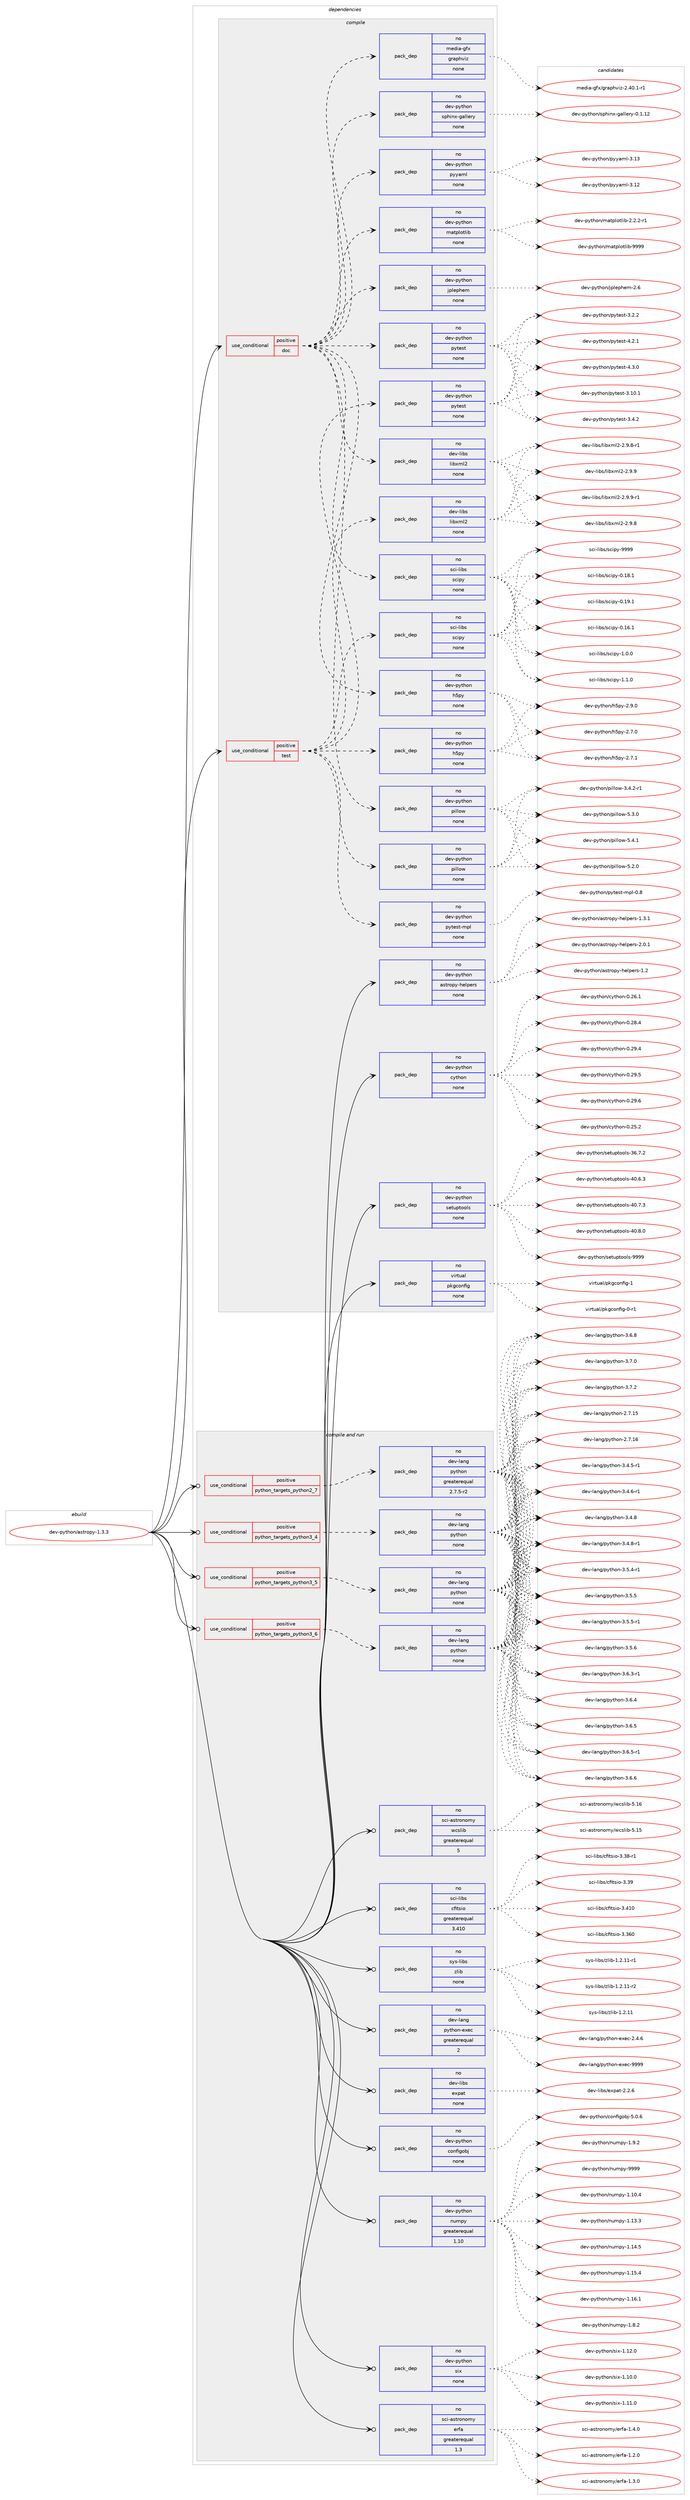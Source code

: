 digraph prolog {

# *************
# Graph options
# *************

newrank=true;
concentrate=true;
compound=true;
graph [rankdir=LR,fontname=Helvetica,fontsize=10,ranksep=1.5];#, ranksep=2.5, nodesep=0.2];
edge  [arrowhead=vee];
node  [fontname=Helvetica,fontsize=10];

# **********
# The ebuild
# **********

subgraph cluster_leftcol {
color=gray;
rank=same;
label=<<i>ebuild</i>>;
id [label="dev-python/astropy-1.3.3", color=red, width=4, href="../dev-python/astropy-1.3.3.svg"];
}

# ****************
# The dependencies
# ****************

subgraph cluster_midcol {
color=gray;
label=<<i>dependencies</i>>;
subgraph cluster_compile {
fillcolor="#eeeeee";
style=filled;
label=<<i>compile</i>>;
subgraph cond371085 {
dependency1399163 [label=<<TABLE BORDER="0" CELLBORDER="1" CELLSPACING="0" CELLPADDING="4"><TR><TD ROWSPAN="3" CELLPADDING="10">use_conditional</TD></TR><TR><TD>positive</TD></TR><TR><TD>doc</TD></TR></TABLE>>, shape=none, color=red];
subgraph pack1004853 {
dependency1399164 [label=<<TABLE BORDER="0" CELLBORDER="1" CELLSPACING="0" CELLPADDING="4" WIDTH="220"><TR><TD ROWSPAN="6" CELLPADDING="30">pack_dep</TD></TR><TR><TD WIDTH="110">no</TD></TR><TR><TD>media-gfx</TD></TR><TR><TD>graphviz</TD></TR><TR><TD>none</TD></TR><TR><TD></TD></TR></TABLE>>, shape=none, color=blue];
}
dependency1399163:e -> dependency1399164:w [weight=20,style="dashed",arrowhead="vee"];
subgraph pack1004854 {
dependency1399165 [label=<<TABLE BORDER="0" CELLBORDER="1" CELLSPACING="0" CELLPADDING="4" WIDTH="220"><TR><TD ROWSPAN="6" CELLPADDING="30">pack_dep</TD></TR><TR><TD WIDTH="110">no</TD></TR><TR><TD>dev-libs</TD></TR><TR><TD>libxml2</TD></TR><TR><TD>none</TD></TR><TR><TD></TD></TR></TABLE>>, shape=none, color=blue];
}
dependency1399163:e -> dependency1399165:w [weight=20,style="dashed",arrowhead="vee"];
subgraph pack1004855 {
dependency1399166 [label=<<TABLE BORDER="0" CELLBORDER="1" CELLSPACING="0" CELLPADDING="4" WIDTH="220"><TR><TD ROWSPAN="6" CELLPADDING="30">pack_dep</TD></TR><TR><TD WIDTH="110">no</TD></TR><TR><TD>dev-python</TD></TR><TR><TD>h5py</TD></TR><TR><TD>none</TD></TR><TR><TD></TD></TR></TABLE>>, shape=none, color=blue];
}
dependency1399163:e -> dependency1399166:w [weight=20,style="dashed",arrowhead="vee"];
subgraph pack1004856 {
dependency1399167 [label=<<TABLE BORDER="0" CELLBORDER="1" CELLSPACING="0" CELLPADDING="4" WIDTH="220"><TR><TD ROWSPAN="6" CELLPADDING="30">pack_dep</TD></TR><TR><TD WIDTH="110">no</TD></TR><TR><TD>dev-python</TD></TR><TR><TD>jplephem</TD></TR><TR><TD>none</TD></TR><TR><TD></TD></TR></TABLE>>, shape=none, color=blue];
}
dependency1399163:e -> dependency1399167:w [weight=20,style="dashed",arrowhead="vee"];
subgraph pack1004857 {
dependency1399168 [label=<<TABLE BORDER="0" CELLBORDER="1" CELLSPACING="0" CELLPADDING="4" WIDTH="220"><TR><TD ROWSPAN="6" CELLPADDING="30">pack_dep</TD></TR><TR><TD WIDTH="110">no</TD></TR><TR><TD>dev-python</TD></TR><TR><TD>matplotlib</TD></TR><TR><TD>none</TD></TR><TR><TD></TD></TR></TABLE>>, shape=none, color=blue];
}
dependency1399163:e -> dependency1399168:w [weight=20,style="dashed",arrowhead="vee"];
subgraph pack1004858 {
dependency1399169 [label=<<TABLE BORDER="0" CELLBORDER="1" CELLSPACING="0" CELLPADDING="4" WIDTH="220"><TR><TD ROWSPAN="6" CELLPADDING="30">pack_dep</TD></TR><TR><TD WIDTH="110">no</TD></TR><TR><TD>dev-python</TD></TR><TR><TD>pillow</TD></TR><TR><TD>none</TD></TR><TR><TD></TD></TR></TABLE>>, shape=none, color=blue];
}
dependency1399163:e -> dependency1399169:w [weight=20,style="dashed",arrowhead="vee"];
subgraph pack1004859 {
dependency1399170 [label=<<TABLE BORDER="0" CELLBORDER="1" CELLSPACING="0" CELLPADDING="4" WIDTH="220"><TR><TD ROWSPAN="6" CELLPADDING="30">pack_dep</TD></TR><TR><TD WIDTH="110">no</TD></TR><TR><TD>dev-python</TD></TR><TR><TD>pytest</TD></TR><TR><TD>none</TD></TR><TR><TD></TD></TR></TABLE>>, shape=none, color=blue];
}
dependency1399163:e -> dependency1399170:w [weight=20,style="dashed",arrowhead="vee"];
subgraph pack1004860 {
dependency1399171 [label=<<TABLE BORDER="0" CELLBORDER="1" CELLSPACING="0" CELLPADDING="4" WIDTH="220"><TR><TD ROWSPAN="6" CELLPADDING="30">pack_dep</TD></TR><TR><TD WIDTH="110">no</TD></TR><TR><TD>dev-python</TD></TR><TR><TD>pyyaml</TD></TR><TR><TD>none</TD></TR><TR><TD></TD></TR></TABLE>>, shape=none, color=blue];
}
dependency1399163:e -> dependency1399171:w [weight=20,style="dashed",arrowhead="vee"];
subgraph pack1004861 {
dependency1399172 [label=<<TABLE BORDER="0" CELLBORDER="1" CELLSPACING="0" CELLPADDING="4" WIDTH="220"><TR><TD ROWSPAN="6" CELLPADDING="30">pack_dep</TD></TR><TR><TD WIDTH="110">no</TD></TR><TR><TD>dev-python</TD></TR><TR><TD>sphinx-gallery</TD></TR><TR><TD>none</TD></TR><TR><TD></TD></TR></TABLE>>, shape=none, color=blue];
}
dependency1399163:e -> dependency1399172:w [weight=20,style="dashed",arrowhead="vee"];
subgraph pack1004862 {
dependency1399173 [label=<<TABLE BORDER="0" CELLBORDER="1" CELLSPACING="0" CELLPADDING="4" WIDTH="220"><TR><TD ROWSPAN="6" CELLPADDING="30">pack_dep</TD></TR><TR><TD WIDTH="110">no</TD></TR><TR><TD>sci-libs</TD></TR><TR><TD>scipy</TD></TR><TR><TD>none</TD></TR><TR><TD></TD></TR></TABLE>>, shape=none, color=blue];
}
dependency1399163:e -> dependency1399173:w [weight=20,style="dashed",arrowhead="vee"];
}
id:e -> dependency1399163:w [weight=20,style="solid",arrowhead="vee"];
subgraph cond371086 {
dependency1399174 [label=<<TABLE BORDER="0" CELLBORDER="1" CELLSPACING="0" CELLPADDING="4"><TR><TD ROWSPAN="3" CELLPADDING="10">use_conditional</TD></TR><TR><TD>positive</TD></TR><TR><TD>test</TD></TR></TABLE>>, shape=none, color=red];
subgraph pack1004863 {
dependency1399175 [label=<<TABLE BORDER="0" CELLBORDER="1" CELLSPACING="0" CELLPADDING="4" WIDTH="220"><TR><TD ROWSPAN="6" CELLPADDING="30">pack_dep</TD></TR><TR><TD WIDTH="110">no</TD></TR><TR><TD>dev-libs</TD></TR><TR><TD>libxml2</TD></TR><TR><TD>none</TD></TR><TR><TD></TD></TR></TABLE>>, shape=none, color=blue];
}
dependency1399174:e -> dependency1399175:w [weight=20,style="dashed",arrowhead="vee"];
subgraph pack1004864 {
dependency1399176 [label=<<TABLE BORDER="0" CELLBORDER="1" CELLSPACING="0" CELLPADDING="4" WIDTH="220"><TR><TD ROWSPAN="6" CELLPADDING="30">pack_dep</TD></TR><TR><TD WIDTH="110">no</TD></TR><TR><TD>dev-python</TD></TR><TR><TD>pillow</TD></TR><TR><TD>none</TD></TR><TR><TD></TD></TR></TABLE>>, shape=none, color=blue];
}
dependency1399174:e -> dependency1399176:w [weight=20,style="dashed",arrowhead="vee"];
subgraph pack1004865 {
dependency1399177 [label=<<TABLE BORDER="0" CELLBORDER="1" CELLSPACING="0" CELLPADDING="4" WIDTH="220"><TR><TD ROWSPAN="6" CELLPADDING="30">pack_dep</TD></TR><TR><TD WIDTH="110">no</TD></TR><TR><TD>dev-python</TD></TR><TR><TD>pytest</TD></TR><TR><TD>none</TD></TR><TR><TD></TD></TR></TABLE>>, shape=none, color=blue];
}
dependency1399174:e -> dependency1399177:w [weight=20,style="dashed",arrowhead="vee"];
subgraph pack1004866 {
dependency1399178 [label=<<TABLE BORDER="0" CELLBORDER="1" CELLSPACING="0" CELLPADDING="4" WIDTH="220"><TR><TD ROWSPAN="6" CELLPADDING="30">pack_dep</TD></TR><TR><TD WIDTH="110">no</TD></TR><TR><TD>dev-python</TD></TR><TR><TD>pytest-mpl</TD></TR><TR><TD>none</TD></TR><TR><TD></TD></TR></TABLE>>, shape=none, color=blue];
}
dependency1399174:e -> dependency1399178:w [weight=20,style="dashed",arrowhead="vee"];
subgraph pack1004867 {
dependency1399179 [label=<<TABLE BORDER="0" CELLBORDER="1" CELLSPACING="0" CELLPADDING="4" WIDTH="220"><TR><TD ROWSPAN="6" CELLPADDING="30">pack_dep</TD></TR><TR><TD WIDTH="110">no</TD></TR><TR><TD>dev-python</TD></TR><TR><TD>h5py</TD></TR><TR><TD>none</TD></TR><TR><TD></TD></TR></TABLE>>, shape=none, color=blue];
}
dependency1399174:e -> dependency1399179:w [weight=20,style="dashed",arrowhead="vee"];
subgraph pack1004868 {
dependency1399180 [label=<<TABLE BORDER="0" CELLBORDER="1" CELLSPACING="0" CELLPADDING="4" WIDTH="220"><TR><TD ROWSPAN="6" CELLPADDING="30">pack_dep</TD></TR><TR><TD WIDTH="110">no</TD></TR><TR><TD>sci-libs</TD></TR><TR><TD>scipy</TD></TR><TR><TD>none</TD></TR><TR><TD></TD></TR></TABLE>>, shape=none, color=blue];
}
dependency1399174:e -> dependency1399180:w [weight=20,style="dashed",arrowhead="vee"];
}
id:e -> dependency1399174:w [weight=20,style="solid",arrowhead="vee"];
subgraph pack1004869 {
dependency1399181 [label=<<TABLE BORDER="0" CELLBORDER="1" CELLSPACING="0" CELLPADDING="4" WIDTH="220"><TR><TD ROWSPAN="6" CELLPADDING="30">pack_dep</TD></TR><TR><TD WIDTH="110">no</TD></TR><TR><TD>dev-python</TD></TR><TR><TD>astropy-helpers</TD></TR><TR><TD>none</TD></TR><TR><TD></TD></TR></TABLE>>, shape=none, color=blue];
}
id:e -> dependency1399181:w [weight=20,style="solid",arrowhead="vee"];
subgraph pack1004870 {
dependency1399182 [label=<<TABLE BORDER="0" CELLBORDER="1" CELLSPACING="0" CELLPADDING="4" WIDTH="220"><TR><TD ROWSPAN="6" CELLPADDING="30">pack_dep</TD></TR><TR><TD WIDTH="110">no</TD></TR><TR><TD>dev-python</TD></TR><TR><TD>cython</TD></TR><TR><TD>none</TD></TR><TR><TD></TD></TR></TABLE>>, shape=none, color=blue];
}
id:e -> dependency1399182:w [weight=20,style="solid",arrowhead="vee"];
subgraph pack1004871 {
dependency1399183 [label=<<TABLE BORDER="0" CELLBORDER="1" CELLSPACING="0" CELLPADDING="4" WIDTH="220"><TR><TD ROWSPAN="6" CELLPADDING="30">pack_dep</TD></TR><TR><TD WIDTH="110">no</TD></TR><TR><TD>dev-python</TD></TR><TR><TD>setuptools</TD></TR><TR><TD>none</TD></TR><TR><TD></TD></TR></TABLE>>, shape=none, color=blue];
}
id:e -> dependency1399183:w [weight=20,style="solid",arrowhead="vee"];
subgraph pack1004872 {
dependency1399184 [label=<<TABLE BORDER="0" CELLBORDER="1" CELLSPACING="0" CELLPADDING="4" WIDTH="220"><TR><TD ROWSPAN="6" CELLPADDING="30">pack_dep</TD></TR><TR><TD WIDTH="110">no</TD></TR><TR><TD>virtual</TD></TR><TR><TD>pkgconfig</TD></TR><TR><TD>none</TD></TR><TR><TD></TD></TR></TABLE>>, shape=none, color=blue];
}
id:e -> dependency1399184:w [weight=20,style="solid",arrowhead="vee"];
}
subgraph cluster_compileandrun {
fillcolor="#eeeeee";
style=filled;
label=<<i>compile and run</i>>;
subgraph cond371087 {
dependency1399185 [label=<<TABLE BORDER="0" CELLBORDER="1" CELLSPACING="0" CELLPADDING="4"><TR><TD ROWSPAN="3" CELLPADDING="10">use_conditional</TD></TR><TR><TD>positive</TD></TR><TR><TD>python_targets_python2_7</TD></TR></TABLE>>, shape=none, color=red];
subgraph pack1004873 {
dependency1399186 [label=<<TABLE BORDER="0" CELLBORDER="1" CELLSPACING="0" CELLPADDING="4" WIDTH="220"><TR><TD ROWSPAN="6" CELLPADDING="30">pack_dep</TD></TR><TR><TD WIDTH="110">no</TD></TR><TR><TD>dev-lang</TD></TR><TR><TD>python</TD></TR><TR><TD>greaterequal</TD></TR><TR><TD>2.7.5-r2</TD></TR></TABLE>>, shape=none, color=blue];
}
dependency1399185:e -> dependency1399186:w [weight=20,style="dashed",arrowhead="vee"];
}
id:e -> dependency1399185:w [weight=20,style="solid",arrowhead="odotvee"];
subgraph cond371088 {
dependency1399187 [label=<<TABLE BORDER="0" CELLBORDER="1" CELLSPACING="0" CELLPADDING="4"><TR><TD ROWSPAN="3" CELLPADDING="10">use_conditional</TD></TR><TR><TD>positive</TD></TR><TR><TD>python_targets_python3_4</TD></TR></TABLE>>, shape=none, color=red];
subgraph pack1004874 {
dependency1399188 [label=<<TABLE BORDER="0" CELLBORDER="1" CELLSPACING="0" CELLPADDING="4" WIDTH="220"><TR><TD ROWSPAN="6" CELLPADDING="30">pack_dep</TD></TR><TR><TD WIDTH="110">no</TD></TR><TR><TD>dev-lang</TD></TR><TR><TD>python</TD></TR><TR><TD>none</TD></TR><TR><TD></TD></TR></TABLE>>, shape=none, color=blue];
}
dependency1399187:e -> dependency1399188:w [weight=20,style="dashed",arrowhead="vee"];
}
id:e -> dependency1399187:w [weight=20,style="solid",arrowhead="odotvee"];
subgraph cond371089 {
dependency1399189 [label=<<TABLE BORDER="0" CELLBORDER="1" CELLSPACING="0" CELLPADDING="4"><TR><TD ROWSPAN="3" CELLPADDING="10">use_conditional</TD></TR><TR><TD>positive</TD></TR><TR><TD>python_targets_python3_5</TD></TR></TABLE>>, shape=none, color=red];
subgraph pack1004875 {
dependency1399190 [label=<<TABLE BORDER="0" CELLBORDER="1" CELLSPACING="0" CELLPADDING="4" WIDTH="220"><TR><TD ROWSPAN="6" CELLPADDING="30">pack_dep</TD></TR><TR><TD WIDTH="110">no</TD></TR><TR><TD>dev-lang</TD></TR><TR><TD>python</TD></TR><TR><TD>none</TD></TR><TR><TD></TD></TR></TABLE>>, shape=none, color=blue];
}
dependency1399189:e -> dependency1399190:w [weight=20,style="dashed",arrowhead="vee"];
}
id:e -> dependency1399189:w [weight=20,style="solid",arrowhead="odotvee"];
subgraph cond371090 {
dependency1399191 [label=<<TABLE BORDER="0" CELLBORDER="1" CELLSPACING="0" CELLPADDING="4"><TR><TD ROWSPAN="3" CELLPADDING="10">use_conditional</TD></TR><TR><TD>positive</TD></TR><TR><TD>python_targets_python3_6</TD></TR></TABLE>>, shape=none, color=red];
subgraph pack1004876 {
dependency1399192 [label=<<TABLE BORDER="0" CELLBORDER="1" CELLSPACING="0" CELLPADDING="4" WIDTH="220"><TR><TD ROWSPAN="6" CELLPADDING="30">pack_dep</TD></TR><TR><TD WIDTH="110">no</TD></TR><TR><TD>dev-lang</TD></TR><TR><TD>python</TD></TR><TR><TD>none</TD></TR><TR><TD></TD></TR></TABLE>>, shape=none, color=blue];
}
dependency1399191:e -> dependency1399192:w [weight=20,style="dashed",arrowhead="vee"];
}
id:e -> dependency1399191:w [weight=20,style="solid",arrowhead="odotvee"];
subgraph pack1004877 {
dependency1399193 [label=<<TABLE BORDER="0" CELLBORDER="1" CELLSPACING="0" CELLPADDING="4" WIDTH="220"><TR><TD ROWSPAN="6" CELLPADDING="30">pack_dep</TD></TR><TR><TD WIDTH="110">no</TD></TR><TR><TD>dev-lang</TD></TR><TR><TD>python-exec</TD></TR><TR><TD>greaterequal</TD></TR><TR><TD>2</TD></TR></TABLE>>, shape=none, color=blue];
}
id:e -> dependency1399193:w [weight=20,style="solid",arrowhead="odotvee"];
subgraph pack1004878 {
dependency1399194 [label=<<TABLE BORDER="0" CELLBORDER="1" CELLSPACING="0" CELLPADDING="4" WIDTH="220"><TR><TD ROWSPAN="6" CELLPADDING="30">pack_dep</TD></TR><TR><TD WIDTH="110">no</TD></TR><TR><TD>dev-libs</TD></TR><TR><TD>expat</TD></TR><TR><TD>none</TD></TR><TR><TD></TD></TR></TABLE>>, shape=none, color=blue];
}
id:e -> dependency1399194:w [weight=20,style="solid",arrowhead="odotvee"];
subgraph pack1004879 {
dependency1399195 [label=<<TABLE BORDER="0" CELLBORDER="1" CELLSPACING="0" CELLPADDING="4" WIDTH="220"><TR><TD ROWSPAN="6" CELLPADDING="30">pack_dep</TD></TR><TR><TD WIDTH="110">no</TD></TR><TR><TD>dev-python</TD></TR><TR><TD>configobj</TD></TR><TR><TD>none</TD></TR><TR><TD></TD></TR></TABLE>>, shape=none, color=blue];
}
id:e -> dependency1399195:w [weight=20,style="solid",arrowhead="odotvee"];
subgraph pack1004880 {
dependency1399196 [label=<<TABLE BORDER="0" CELLBORDER="1" CELLSPACING="0" CELLPADDING="4" WIDTH="220"><TR><TD ROWSPAN="6" CELLPADDING="30">pack_dep</TD></TR><TR><TD WIDTH="110">no</TD></TR><TR><TD>dev-python</TD></TR><TR><TD>numpy</TD></TR><TR><TD>greaterequal</TD></TR><TR><TD>1.10</TD></TR></TABLE>>, shape=none, color=blue];
}
id:e -> dependency1399196:w [weight=20,style="solid",arrowhead="odotvee"];
subgraph pack1004881 {
dependency1399197 [label=<<TABLE BORDER="0" CELLBORDER="1" CELLSPACING="0" CELLPADDING="4" WIDTH="220"><TR><TD ROWSPAN="6" CELLPADDING="30">pack_dep</TD></TR><TR><TD WIDTH="110">no</TD></TR><TR><TD>dev-python</TD></TR><TR><TD>six</TD></TR><TR><TD>none</TD></TR><TR><TD></TD></TR></TABLE>>, shape=none, color=blue];
}
id:e -> dependency1399197:w [weight=20,style="solid",arrowhead="odotvee"];
subgraph pack1004882 {
dependency1399198 [label=<<TABLE BORDER="0" CELLBORDER="1" CELLSPACING="0" CELLPADDING="4" WIDTH="220"><TR><TD ROWSPAN="6" CELLPADDING="30">pack_dep</TD></TR><TR><TD WIDTH="110">no</TD></TR><TR><TD>sci-astronomy</TD></TR><TR><TD>erfa</TD></TR><TR><TD>greaterequal</TD></TR><TR><TD>1.3</TD></TR></TABLE>>, shape=none, color=blue];
}
id:e -> dependency1399198:w [weight=20,style="solid",arrowhead="odotvee"];
subgraph pack1004883 {
dependency1399199 [label=<<TABLE BORDER="0" CELLBORDER="1" CELLSPACING="0" CELLPADDING="4" WIDTH="220"><TR><TD ROWSPAN="6" CELLPADDING="30">pack_dep</TD></TR><TR><TD WIDTH="110">no</TD></TR><TR><TD>sci-astronomy</TD></TR><TR><TD>wcslib</TD></TR><TR><TD>greaterequal</TD></TR><TR><TD>5</TD></TR></TABLE>>, shape=none, color=blue];
}
id:e -> dependency1399199:w [weight=20,style="solid",arrowhead="odotvee"];
subgraph pack1004884 {
dependency1399200 [label=<<TABLE BORDER="0" CELLBORDER="1" CELLSPACING="0" CELLPADDING="4" WIDTH="220"><TR><TD ROWSPAN="6" CELLPADDING="30">pack_dep</TD></TR><TR><TD WIDTH="110">no</TD></TR><TR><TD>sci-libs</TD></TR><TR><TD>cfitsio</TD></TR><TR><TD>greaterequal</TD></TR><TR><TD>3.410</TD></TR></TABLE>>, shape=none, color=blue];
}
id:e -> dependency1399200:w [weight=20,style="solid",arrowhead="odotvee"];
subgraph pack1004885 {
dependency1399201 [label=<<TABLE BORDER="0" CELLBORDER="1" CELLSPACING="0" CELLPADDING="4" WIDTH="220"><TR><TD ROWSPAN="6" CELLPADDING="30">pack_dep</TD></TR><TR><TD WIDTH="110">no</TD></TR><TR><TD>sys-libs</TD></TR><TR><TD>zlib</TD></TR><TR><TD>none</TD></TR><TR><TD></TD></TR></TABLE>>, shape=none, color=blue];
}
id:e -> dependency1399201:w [weight=20,style="solid",arrowhead="odotvee"];
}
subgraph cluster_run {
fillcolor="#eeeeee";
style=filled;
label=<<i>run</i>>;
}
}

# **************
# The candidates
# **************

subgraph cluster_choices {
rank=same;
color=gray;
label=<<i>candidates</i>>;

subgraph choice1004853 {
color=black;
nodesep=1;
choice10910110010597451031021204710311497112104118105122455046524846494511449 [label="media-gfx/graphviz-2.40.1-r1", color=red, width=4,href="../media-gfx/graphviz-2.40.1-r1.svg"];
dependency1399164:e -> choice10910110010597451031021204710311497112104118105122455046524846494511449:w [style=dotted,weight="100"];
}
subgraph choice1004854 {
color=black;
nodesep=1;
choice1001011184510810598115471081059812010910850455046574656 [label="dev-libs/libxml2-2.9.8", color=red, width=4,href="../dev-libs/libxml2-2.9.8.svg"];
choice10010111845108105981154710810598120109108504550465746564511449 [label="dev-libs/libxml2-2.9.8-r1", color=red, width=4,href="../dev-libs/libxml2-2.9.8-r1.svg"];
choice1001011184510810598115471081059812010910850455046574657 [label="dev-libs/libxml2-2.9.9", color=red, width=4,href="../dev-libs/libxml2-2.9.9.svg"];
choice10010111845108105981154710810598120109108504550465746574511449 [label="dev-libs/libxml2-2.9.9-r1", color=red, width=4,href="../dev-libs/libxml2-2.9.9-r1.svg"];
dependency1399165:e -> choice1001011184510810598115471081059812010910850455046574656:w [style=dotted,weight="100"];
dependency1399165:e -> choice10010111845108105981154710810598120109108504550465746564511449:w [style=dotted,weight="100"];
dependency1399165:e -> choice1001011184510810598115471081059812010910850455046574657:w [style=dotted,weight="100"];
dependency1399165:e -> choice10010111845108105981154710810598120109108504550465746574511449:w [style=dotted,weight="100"];
}
subgraph choice1004855 {
color=black;
nodesep=1;
choice100101118451121211161041111104710453112121455046554648 [label="dev-python/h5py-2.7.0", color=red, width=4,href="../dev-python/h5py-2.7.0.svg"];
choice100101118451121211161041111104710453112121455046554649 [label="dev-python/h5py-2.7.1", color=red, width=4,href="../dev-python/h5py-2.7.1.svg"];
choice100101118451121211161041111104710453112121455046574648 [label="dev-python/h5py-2.9.0", color=red, width=4,href="../dev-python/h5py-2.9.0.svg"];
dependency1399166:e -> choice100101118451121211161041111104710453112121455046554648:w [style=dotted,weight="100"];
dependency1399166:e -> choice100101118451121211161041111104710453112121455046554649:w [style=dotted,weight="100"];
dependency1399166:e -> choice100101118451121211161041111104710453112121455046574648:w [style=dotted,weight="100"];
}
subgraph choice1004856 {
color=black;
nodesep=1;
choice100101118451121211161041111104710611210810111210410110945504654 [label="dev-python/jplephem-2.6", color=red, width=4,href="../dev-python/jplephem-2.6.svg"];
dependency1399167:e -> choice100101118451121211161041111104710611210810111210410110945504654:w [style=dotted,weight="100"];
}
subgraph choice1004857 {
color=black;
nodesep=1;
choice100101118451121211161041111104710997116112108111116108105984550465046504511449 [label="dev-python/matplotlib-2.2.2-r1", color=red, width=4,href="../dev-python/matplotlib-2.2.2-r1.svg"];
choice100101118451121211161041111104710997116112108111116108105984557575757 [label="dev-python/matplotlib-9999", color=red, width=4,href="../dev-python/matplotlib-9999.svg"];
dependency1399168:e -> choice100101118451121211161041111104710997116112108111116108105984550465046504511449:w [style=dotted,weight="100"];
dependency1399168:e -> choice100101118451121211161041111104710997116112108111116108105984557575757:w [style=dotted,weight="100"];
}
subgraph choice1004858 {
color=black;
nodesep=1;
choice10010111845112121116104111110471121051081081111194551465246504511449 [label="dev-python/pillow-3.4.2-r1", color=red, width=4,href="../dev-python/pillow-3.4.2-r1.svg"];
choice1001011184511212111610411111047112105108108111119455346504648 [label="dev-python/pillow-5.2.0", color=red, width=4,href="../dev-python/pillow-5.2.0.svg"];
choice1001011184511212111610411111047112105108108111119455346514648 [label="dev-python/pillow-5.3.0", color=red, width=4,href="../dev-python/pillow-5.3.0.svg"];
choice1001011184511212111610411111047112105108108111119455346524649 [label="dev-python/pillow-5.4.1", color=red, width=4,href="../dev-python/pillow-5.4.1.svg"];
dependency1399169:e -> choice10010111845112121116104111110471121051081081111194551465246504511449:w [style=dotted,weight="100"];
dependency1399169:e -> choice1001011184511212111610411111047112105108108111119455346504648:w [style=dotted,weight="100"];
dependency1399169:e -> choice1001011184511212111610411111047112105108108111119455346514648:w [style=dotted,weight="100"];
dependency1399169:e -> choice1001011184511212111610411111047112105108108111119455346524649:w [style=dotted,weight="100"];
}
subgraph choice1004859 {
color=black;
nodesep=1;
choice100101118451121211161041111104711212111610111511645514649484649 [label="dev-python/pytest-3.10.1", color=red, width=4,href="../dev-python/pytest-3.10.1.svg"];
choice1001011184511212111610411111047112121116101115116455146504650 [label="dev-python/pytest-3.2.2", color=red, width=4,href="../dev-python/pytest-3.2.2.svg"];
choice1001011184511212111610411111047112121116101115116455146524650 [label="dev-python/pytest-3.4.2", color=red, width=4,href="../dev-python/pytest-3.4.2.svg"];
choice1001011184511212111610411111047112121116101115116455246504649 [label="dev-python/pytest-4.2.1", color=red, width=4,href="../dev-python/pytest-4.2.1.svg"];
choice1001011184511212111610411111047112121116101115116455246514648 [label="dev-python/pytest-4.3.0", color=red, width=4,href="../dev-python/pytest-4.3.0.svg"];
dependency1399170:e -> choice100101118451121211161041111104711212111610111511645514649484649:w [style=dotted,weight="100"];
dependency1399170:e -> choice1001011184511212111610411111047112121116101115116455146504650:w [style=dotted,weight="100"];
dependency1399170:e -> choice1001011184511212111610411111047112121116101115116455146524650:w [style=dotted,weight="100"];
dependency1399170:e -> choice1001011184511212111610411111047112121116101115116455246504649:w [style=dotted,weight="100"];
dependency1399170:e -> choice1001011184511212111610411111047112121116101115116455246514648:w [style=dotted,weight="100"];
}
subgraph choice1004860 {
color=black;
nodesep=1;
choice1001011184511212111610411111047112121121971091084551464950 [label="dev-python/pyyaml-3.12", color=red, width=4,href="../dev-python/pyyaml-3.12.svg"];
choice1001011184511212111610411111047112121121971091084551464951 [label="dev-python/pyyaml-3.13", color=red, width=4,href="../dev-python/pyyaml-3.13.svg"];
dependency1399171:e -> choice1001011184511212111610411111047112121121971091084551464950:w [style=dotted,weight="100"];
dependency1399171:e -> choice1001011184511212111610411111047112121121971091084551464951:w [style=dotted,weight="100"];
}
subgraph choice1004861 {
color=black;
nodesep=1;
choice1001011184511212111610411111047115112104105110120451039710810810111412145484649464950 [label="dev-python/sphinx-gallery-0.1.12", color=red, width=4,href="../dev-python/sphinx-gallery-0.1.12.svg"];
dependency1399172:e -> choice1001011184511212111610411111047115112104105110120451039710810810111412145484649464950:w [style=dotted,weight="100"];
}
subgraph choice1004862 {
color=black;
nodesep=1;
choice115991054510810598115471159910511212145484649544649 [label="sci-libs/scipy-0.16.1", color=red, width=4,href="../sci-libs/scipy-0.16.1.svg"];
choice115991054510810598115471159910511212145484649564649 [label="sci-libs/scipy-0.18.1", color=red, width=4,href="../sci-libs/scipy-0.18.1.svg"];
choice115991054510810598115471159910511212145484649574649 [label="sci-libs/scipy-0.19.1", color=red, width=4,href="../sci-libs/scipy-0.19.1.svg"];
choice1159910545108105981154711599105112121454946484648 [label="sci-libs/scipy-1.0.0", color=red, width=4,href="../sci-libs/scipy-1.0.0.svg"];
choice1159910545108105981154711599105112121454946494648 [label="sci-libs/scipy-1.1.0", color=red, width=4,href="../sci-libs/scipy-1.1.0.svg"];
choice11599105451081059811547115991051121214557575757 [label="sci-libs/scipy-9999", color=red, width=4,href="../sci-libs/scipy-9999.svg"];
dependency1399173:e -> choice115991054510810598115471159910511212145484649544649:w [style=dotted,weight="100"];
dependency1399173:e -> choice115991054510810598115471159910511212145484649564649:w [style=dotted,weight="100"];
dependency1399173:e -> choice115991054510810598115471159910511212145484649574649:w [style=dotted,weight="100"];
dependency1399173:e -> choice1159910545108105981154711599105112121454946484648:w [style=dotted,weight="100"];
dependency1399173:e -> choice1159910545108105981154711599105112121454946494648:w [style=dotted,weight="100"];
dependency1399173:e -> choice11599105451081059811547115991051121214557575757:w [style=dotted,weight="100"];
}
subgraph choice1004863 {
color=black;
nodesep=1;
choice1001011184510810598115471081059812010910850455046574656 [label="dev-libs/libxml2-2.9.8", color=red, width=4,href="../dev-libs/libxml2-2.9.8.svg"];
choice10010111845108105981154710810598120109108504550465746564511449 [label="dev-libs/libxml2-2.9.8-r1", color=red, width=4,href="../dev-libs/libxml2-2.9.8-r1.svg"];
choice1001011184510810598115471081059812010910850455046574657 [label="dev-libs/libxml2-2.9.9", color=red, width=4,href="../dev-libs/libxml2-2.9.9.svg"];
choice10010111845108105981154710810598120109108504550465746574511449 [label="dev-libs/libxml2-2.9.9-r1", color=red, width=4,href="../dev-libs/libxml2-2.9.9-r1.svg"];
dependency1399175:e -> choice1001011184510810598115471081059812010910850455046574656:w [style=dotted,weight="100"];
dependency1399175:e -> choice10010111845108105981154710810598120109108504550465746564511449:w [style=dotted,weight="100"];
dependency1399175:e -> choice1001011184510810598115471081059812010910850455046574657:w [style=dotted,weight="100"];
dependency1399175:e -> choice10010111845108105981154710810598120109108504550465746574511449:w [style=dotted,weight="100"];
}
subgraph choice1004864 {
color=black;
nodesep=1;
choice10010111845112121116104111110471121051081081111194551465246504511449 [label="dev-python/pillow-3.4.2-r1", color=red, width=4,href="../dev-python/pillow-3.4.2-r1.svg"];
choice1001011184511212111610411111047112105108108111119455346504648 [label="dev-python/pillow-5.2.0", color=red, width=4,href="../dev-python/pillow-5.2.0.svg"];
choice1001011184511212111610411111047112105108108111119455346514648 [label="dev-python/pillow-5.3.0", color=red, width=4,href="../dev-python/pillow-5.3.0.svg"];
choice1001011184511212111610411111047112105108108111119455346524649 [label="dev-python/pillow-5.4.1", color=red, width=4,href="../dev-python/pillow-5.4.1.svg"];
dependency1399176:e -> choice10010111845112121116104111110471121051081081111194551465246504511449:w [style=dotted,weight="100"];
dependency1399176:e -> choice1001011184511212111610411111047112105108108111119455346504648:w [style=dotted,weight="100"];
dependency1399176:e -> choice1001011184511212111610411111047112105108108111119455346514648:w [style=dotted,weight="100"];
dependency1399176:e -> choice1001011184511212111610411111047112105108108111119455346524649:w [style=dotted,weight="100"];
}
subgraph choice1004865 {
color=black;
nodesep=1;
choice100101118451121211161041111104711212111610111511645514649484649 [label="dev-python/pytest-3.10.1", color=red, width=4,href="../dev-python/pytest-3.10.1.svg"];
choice1001011184511212111610411111047112121116101115116455146504650 [label="dev-python/pytest-3.2.2", color=red, width=4,href="../dev-python/pytest-3.2.2.svg"];
choice1001011184511212111610411111047112121116101115116455146524650 [label="dev-python/pytest-3.4.2", color=red, width=4,href="../dev-python/pytest-3.4.2.svg"];
choice1001011184511212111610411111047112121116101115116455246504649 [label="dev-python/pytest-4.2.1", color=red, width=4,href="../dev-python/pytest-4.2.1.svg"];
choice1001011184511212111610411111047112121116101115116455246514648 [label="dev-python/pytest-4.3.0", color=red, width=4,href="../dev-python/pytest-4.3.0.svg"];
dependency1399177:e -> choice100101118451121211161041111104711212111610111511645514649484649:w [style=dotted,weight="100"];
dependency1399177:e -> choice1001011184511212111610411111047112121116101115116455146504650:w [style=dotted,weight="100"];
dependency1399177:e -> choice1001011184511212111610411111047112121116101115116455146524650:w [style=dotted,weight="100"];
dependency1399177:e -> choice1001011184511212111610411111047112121116101115116455246504649:w [style=dotted,weight="100"];
dependency1399177:e -> choice1001011184511212111610411111047112121116101115116455246514648:w [style=dotted,weight="100"];
}
subgraph choice1004866 {
color=black;
nodesep=1;
choice10010111845112121116104111110471121211161011151164510911210845484656 [label="dev-python/pytest-mpl-0.8", color=red, width=4,href="../dev-python/pytest-mpl-0.8.svg"];
dependency1399178:e -> choice10010111845112121116104111110471121211161011151164510911210845484656:w [style=dotted,weight="100"];
}
subgraph choice1004867 {
color=black;
nodesep=1;
choice100101118451121211161041111104710453112121455046554648 [label="dev-python/h5py-2.7.0", color=red, width=4,href="../dev-python/h5py-2.7.0.svg"];
choice100101118451121211161041111104710453112121455046554649 [label="dev-python/h5py-2.7.1", color=red, width=4,href="../dev-python/h5py-2.7.1.svg"];
choice100101118451121211161041111104710453112121455046574648 [label="dev-python/h5py-2.9.0", color=red, width=4,href="../dev-python/h5py-2.9.0.svg"];
dependency1399179:e -> choice100101118451121211161041111104710453112121455046554648:w [style=dotted,weight="100"];
dependency1399179:e -> choice100101118451121211161041111104710453112121455046554649:w [style=dotted,weight="100"];
dependency1399179:e -> choice100101118451121211161041111104710453112121455046574648:w [style=dotted,weight="100"];
}
subgraph choice1004868 {
color=black;
nodesep=1;
choice115991054510810598115471159910511212145484649544649 [label="sci-libs/scipy-0.16.1", color=red, width=4,href="../sci-libs/scipy-0.16.1.svg"];
choice115991054510810598115471159910511212145484649564649 [label="sci-libs/scipy-0.18.1", color=red, width=4,href="../sci-libs/scipy-0.18.1.svg"];
choice115991054510810598115471159910511212145484649574649 [label="sci-libs/scipy-0.19.1", color=red, width=4,href="../sci-libs/scipy-0.19.1.svg"];
choice1159910545108105981154711599105112121454946484648 [label="sci-libs/scipy-1.0.0", color=red, width=4,href="../sci-libs/scipy-1.0.0.svg"];
choice1159910545108105981154711599105112121454946494648 [label="sci-libs/scipy-1.1.0", color=red, width=4,href="../sci-libs/scipy-1.1.0.svg"];
choice11599105451081059811547115991051121214557575757 [label="sci-libs/scipy-9999", color=red, width=4,href="../sci-libs/scipy-9999.svg"];
dependency1399180:e -> choice115991054510810598115471159910511212145484649544649:w [style=dotted,weight="100"];
dependency1399180:e -> choice115991054510810598115471159910511212145484649564649:w [style=dotted,weight="100"];
dependency1399180:e -> choice115991054510810598115471159910511212145484649574649:w [style=dotted,weight="100"];
dependency1399180:e -> choice1159910545108105981154711599105112121454946484648:w [style=dotted,weight="100"];
dependency1399180:e -> choice1159910545108105981154711599105112121454946494648:w [style=dotted,weight="100"];
dependency1399180:e -> choice11599105451081059811547115991051121214557575757:w [style=dotted,weight="100"];
}
subgraph choice1004869 {
color=black;
nodesep=1;
choice1001011184511212111610411111047971151161141111121214510410110811210111411545494650 [label="dev-python/astropy-helpers-1.2", color=red, width=4,href="../dev-python/astropy-helpers-1.2.svg"];
choice10010111845112121116104111110479711511611411111212145104101108112101114115454946514649 [label="dev-python/astropy-helpers-1.3.1", color=red, width=4,href="../dev-python/astropy-helpers-1.3.1.svg"];
choice10010111845112121116104111110479711511611411111212145104101108112101114115455046484649 [label="dev-python/astropy-helpers-2.0.1", color=red, width=4,href="../dev-python/astropy-helpers-2.0.1.svg"];
dependency1399181:e -> choice1001011184511212111610411111047971151161141111121214510410110811210111411545494650:w [style=dotted,weight="100"];
dependency1399181:e -> choice10010111845112121116104111110479711511611411111212145104101108112101114115454946514649:w [style=dotted,weight="100"];
dependency1399181:e -> choice10010111845112121116104111110479711511611411111212145104101108112101114115455046484649:w [style=dotted,weight="100"];
}
subgraph choice1004870 {
color=black;
nodesep=1;
choice10010111845112121116104111110479912111610411111045484650534650 [label="dev-python/cython-0.25.2", color=red, width=4,href="../dev-python/cython-0.25.2.svg"];
choice10010111845112121116104111110479912111610411111045484650544649 [label="dev-python/cython-0.26.1", color=red, width=4,href="../dev-python/cython-0.26.1.svg"];
choice10010111845112121116104111110479912111610411111045484650564652 [label="dev-python/cython-0.28.4", color=red, width=4,href="../dev-python/cython-0.28.4.svg"];
choice10010111845112121116104111110479912111610411111045484650574652 [label="dev-python/cython-0.29.4", color=red, width=4,href="../dev-python/cython-0.29.4.svg"];
choice10010111845112121116104111110479912111610411111045484650574653 [label="dev-python/cython-0.29.5", color=red, width=4,href="../dev-python/cython-0.29.5.svg"];
choice10010111845112121116104111110479912111610411111045484650574654 [label="dev-python/cython-0.29.6", color=red, width=4,href="../dev-python/cython-0.29.6.svg"];
dependency1399182:e -> choice10010111845112121116104111110479912111610411111045484650534650:w [style=dotted,weight="100"];
dependency1399182:e -> choice10010111845112121116104111110479912111610411111045484650544649:w [style=dotted,weight="100"];
dependency1399182:e -> choice10010111845112121116104111110479912111610411111045484650564652:w [style=dotted,weight="100"];
dependency1399182:e -> choice10010111845112121116104111110479912111610411111045484650574652:w [style=dotted,weight="100"];
dependency1399182:e -> choice10010111845112121116104111110479912111610411111045484650574653:w [style=dotted,weight="100"];
dependency1399182:e -> choice10010111845112121116104111110479912111610411111045484650574654:w [style=dotted,weight="100"];
}
subgraph choice1004871 {
color=black;
nodesep=1;
choice100101118451121211161041111104711510111611711211611111110811545515446554650 [label="dev-python/setuptools-36.7.2", color=red, width=4,href="../dev-python/setuptools-36.7.2.svg"];
choice100101118451121211161041111104711510111611711211611111110811545524846544651 [label="dev-python/setuptools-40.6.3", color=red, width=4,href="../dev-python/setuptools-40.6.3.svg"];
choice100101118451121211161041111104711510111611711211611111110811545524846554651 [label="dev-python/setuptools-40.7.3", color=red, width=4,href="../dev-python/setuptools-40.7.3.svg"];
choice100101118451121211161041111104711510111611711211611111110811545524846564648 [label="dev-python/setuptools-40.8.0", color=red, width=4,href="../dev-python/setuptools-40.8.0.svg"];
choice10010111845112121116104111110471151011161171121161111111081154557575757 [label="dev-python/setuptools-9999", color=red, width=4,href="../dev-python/setuptools-9999.svg"];
dependency1399183:e -> choice100101118451121211161041111104711510111611711211611111110811545515446554650:w [style=dotted,weight="100"];
dependency1399183:e -> choice100101118451121211161041111104711510111611711211611111110811545524846544651:w [style=dotted,weight="100"];
dependency1399183:e -> choice100101118451121211161041111104711510111611711211611111110811545524846554651:w [style=dotted,weight="100"];
dependency1399183:e -> choice100101118451121211161041111104711510111611711211611111110811545524846564648:w [style=dotted,weight="100"];
dependency1399183:e -> choice10010111845112121116104111110471151011161171121161111111081154557575757:w [style=dotted,weight="100"];
}
subgraph choice1004872 {
color=black;
nodesep=1;
choice11810511411611797108471121071039911111010210510345484511449 [label="virtual/pkgconfig-0-r1", color=red, width=4,href="../virtual/pkgconfig-0-r1.svg"];
choice1181051141161179710847112107103991111101021051034549 [label="virtual/pkgconfig-1", color=red, width=4,href="../virtual/pkgconfig-1.svg"];
dependency1399184:e -> choice11810511411611797108471121071039911111010210510345484511449:w [style=dotted,weight="100"];
dependency1399184:e -> choice1181051141161179710847112107103991111101021051034549:w [style=dotted,weight="100"];
}
subgraph choice1004873 {
color=black;
nodesep=1;
choice10010111845108971101034711212111610411111045504655464953 [label="dev-lang/python-2.7.15", color=red, width=4,href="../dev-lang/python-2.7.15.svg"];
choice10010111845108971101034711212111610411111045504655464954 [label="dev-lang/python-2.7.16", color=red, width=4,href="../dev-lang/python-2.7.16.svg"];
choice1001011184510897110103471121211161041111104551465246534511449 [label="dev-lang/python-3.4.5-r1", color=red, width=4,href="../dev-lang/python-3.4.5-r1.svg"];
choice1001011184510897110103471121211161041111104551465246544511449 [label="dev-lang/python-3.4.6-r1", color=red, width=4,href="../dev-lang/python-3.4.6-r1.svg"];
choice100101118451089711010347112121116104111110455146524656 [label="dev-lang/python-3.4.8", color=red, width=4,href="../dev-lang/python-3.4.8.svg"];
choice1001011184510897110103471121211161041111104551465246564511449 [label="dev-lang/python-3.4.8-r1", color=red, width=4,href="../dev-lang/python-3.4.8-r1.svg"];
choice1001011184510897110103471121211161041111104551465346524511449 [label="dev-lang/python-3.5.4-r1", color=red, width=4,href="../dev-lang/python-3.5.4-r1.svg"];
choice100101118451089711010347112121116104111110455146534653 [label="dev-lang/python-3.5.5", color=red, width=4,href="../dev-lang/python-3.5.5.svg"];
choice1001011184510897110103471121211161041111104551465346534511449 [label="dev-lang/python-3.5.5-r1", color=red, width=4,href="../dev-lang/python-3.5.5-r1.svg"];
choice100101118451089711010347112121116104111110455146534654 [label="dev-lang/python-3.5.6", color=red, width=4,href="../dev-lang/python-3.5.6.svg"];
choice1001011184510897110103471121211161041111104551465446514511449 [label="dev-lang/python-3.6.3-r1", color=red, width=4,href="../dev-lang/python-3.6.3-r1.svg"];
choice100101118451089711010347112121116104111110455146544652 [label="dev-lang/python-3.6.4", color=red, width=4,href="../dev-lang/python-3.6.4.svg"];
choice100101118451089711010347112121116104111110455146544653 [label="dev-lang/python-3.6.5", color=red, width=4,href="../dev-lang/python-3.6.5.svg"];
choice1001011184510897110103471121211161041111104551465446534511449 [label="dev-lang/python-3.6.5-r1", color=red, width=4,href="../dev-lang/python-3.6.5-r1.svg"];
choice100101118451089711010347112121116104111110455146544654 [label="dev-lang/python-3.6.6", color=red, width=4,href="../dev-lang/python-3.6.6.svg"];
choice100101118451089711010347112121116104111110455146544656 [label="dev-lang/python-3.6.8", color=red, width=4,href="../dev-lang/python-3.6.8.svg"];
choice100101118451089711010347112121116104111110455146554648 [label="dev-lang/python-3.7.0", color=red, width=4,href="../dev-lang/python-3.7.0.svg"];
choice100101118451089711010347112121116104111110455146554650 [label="dev-lang/python-3.7.2", color=red, width=4,href="../dev-lang/python-3.7.2.svg"];
dependency1399186:e -> choice10010111845108971101034711212111610411111045504655464953:w [style=dotted,weight="100"];
dependency1399186:e -> choice10010111845108971101034711212111610411111045504655464954:w [style=dotted,weight="100"];
dependency1399186:e -> choice1001011184510897110103471121211161041111104551465246534511449:w [style=dotted,weight="100"];
dependency1399186:e -> choice1001011184510897110103471121211161041111104551465246544511449:w [style=dotted,weight="100"];
dependency1399186:e -> choice100101118451089711010347112121116104111110455146524656:w [style=dotted,weight="100"];
dependency1399186:e -> choice1001011184510897110103471121211161041111104551465246564511449:w [style=dotted,weight="100"];
dependency1399186:e -> choice1001011184510897110103471121211161041111104551465346524511449:w [style=dotted,weight="100"];
dependency1399186:e -> choice100101118451089711010347112121116104111110455146534653:w [style=dotted,weight="100"];
dependency1399186:e -> choice1001011184510897110103471121211161041111104551465346534511449:w [style=dotted,weight="100"];
dependency1399186:e -> choice100101118451089711010347112121116104111110455146534654:w [style=dotted,weight="100"];
dependency1399186:e -> choice1001011184510897110103471121211161041111104551465446514511449:w [style=dotted,weight="100"];
dependency1399186:e -> choice100101118451089711010347112121116104111110455146544652:w [style=dotted,weight="100"];
dependency1399186:e -> choice100101118451089711010347112121116104111110455146544653:w [style=dotted,weight="100"];
dependency1399186:e -> choice1001011184510897110103471121211161041111104551465446534511449:w [style=dotted,weight="100"];
dependency1399186:e -> choice100101118451089711010347112121116104111110455146544654:w [style=dotted,weight="100"];
dependency1399186:e -> choice100101118451089711010347112121116104111110455146544656:w [style=dotted,weight="100"];
dependency1399186:e -> choice100101118451089711010347112121116104111110455146554648:w [style=dotted,weight="100"];
dependency1399186:e -> choice100101118451089711010347112121116104111110455146554650:w [style=dotted,weight="100"];
}
subgraph choice1004874 {
color=black;
nodesep=1;
choice10010111845108971101034711212111610411111045504655464953 [label="dev-lang/python-2.7.15", color=red, width=4,href="../dev-lang/python-2.7.15.svg"];
choice10010111845108971101034711212111610411111045504655464954 [label="dev-lang/python-2.7.16", color=red, width=4,href="../dev-lang/python-2.7.16.svg"];
choice1001011184510897110103471121211161041111104551465246534511449 [label="dev-lang/python-3.4.5-r1", color=red, width=4,href="../dev-lang/python-3.4.5-r1.svg"];
choice1001011184510897110103471121211161041111104551465246544511449 [label="dev-lang/python-3.4.6-r1", color=red, width=4,href="../dev-lang/python-3.4.6-r1.svg"];
choice100101118451089711010347112121116104111110455146524656 [label="dev-lang/python-3.4.8", color=red, width=4,href="../dev-lang/python-3.4.8.svg"];
choice1001011184510897110103471121211161041111104551465246564511449 [label="dev-lang/python-3.4.8-r1", color=red, width=4,href="../dev-lang/python-3.4.8-r1.svg"];
choice1001011184510897110103471121211161041111104551465346524511449 [label="dev-lang/python-3.5.4-r1", color=red, width=4,href="../dev-lang/python-3.5.4-r1.svg"];
choice100101118451089711010347112121116104111110455146534653 [label="dev-lang/python-3.5.5", color=red, width=4,href="../dev-lang/python-3.5.5.svg"];
choice1001011184510897110103471121211161041111104551465346534511449 [label="dev-lang/python-3.5.5-r1", color=red, width=4,href="../dev-lang/python-3.5.5-r1.svg"];
choice100101118451089711010347112121116104111110455146534654 [label="dev-lang/python-3.5.6", color=red, width=4,href="../dev-lang/python-3.5.6.svg"];
choice1001011184510897110103471121211161041111104551465446514511449 [label="dev-lang/python-3.6.3-r1", color=red, width=4,href="../dev-lang/python-3.6.3-r1.svg"];
choice100101118451089711010347112121116104111110455146544652 [label="dev-lang/python-3.6.4", color=red, width=4,href="../dev-lang/python-3.6.4.svg"];
choice100101118451089711010347112121116104111110455146544653 [label="dev-lang/python-3.6.5", color=red, width=4,href="../dev-lang/python-3.6.5.svg"];
choice1001011184510897110103471121211161041111104551465446534511449 [label="dev-lang/python-3.6.5-r1", color=red, width=4,href="../dev-lang/python-3.6.5-r1.svg"];
choice100101118451089711010347112121116104111110455146544654 [label="dev-lang/python-3.6.6", color=red, width=4,href="../dev-lang/python-3.6.6.svg"];
choice100101118451089711010347112121116104111110455146544656 [label="dev-lang/python-3.6.8", color=red, width=4,href="../dev-lang/python-3.6.8.svg"];
choice100101118451089711010347112121116104111110455146554648 [label="dev-lang/python-3.7.0", color=red, width=4,href="../dev-lang/python-3.7.0.svg"];
choice100101118451089711010347112121116104111110455146554650 [label="dev-lang/python-3.7.2", color=red, width=4,href="../dev-lang/python-3.7.2.svg"];
dependency1399188:e -> choice10010111845108971101034711212111610411111045504655464953:w [style=dotted,weight="100"];
dependency1399188:e -> choice10010111845108971101034711212111610411111045504655464954:w [style=dotted,weight="100"];
dependency1399188:e -> choice1001011184510897110103471121211161041111104551465246534511449:w [style=dotted,weight="100"];
dependency1399188:e -> choice1001011184510897110103471121211161041111104551465246544511449:w [style=dotted,weight="100"];
dependency1399188:e -> choice100101118451089711010347112121116104111110455146524656:w [style=dotted,weight="100"];
dependency1399188:e -> choice1001011184510897110103471121211161041111104551465246564511449:w [style=dotted,weight="100"];
dependency1399188:e -> choice1001011184510897110103471121211161041111104551465346524511449:w [style=dotted,weight="100"];
dependency1399188:e -> choice100101118451089711010347112121116104111110455146534653:w [style=dotted,weight="100"];
dependency1399188:e -> choice1001011184510897110103471121211161041111104551465346534511449:w [style=dotted,weight="100"];
dependency1399188:e -> choice100101118451089711010347112121116104111110455146534654:w [style=dotted,weight="100"];
dependency1399188:e -> choice1001011184510897110103471121211161041111104551465446514511449:w [style=dotted,weight="100"];
dependency1399188:e -> choice100101118451089711010347112121116104111110455146544652:w [style=dotted,weight="100"];
dependency1399188:e -> choice100101118451089711010347112121116104111110455146544653:w [style=dotted,weight="100"];
dependency1399188:e -> choice1001011184510897110103471121211161041111104551465446534511449:w [style=dotted,weight="100"];
dependency1399188:e -> choice100101118451089711010347112121116104111110455146544654:w [style=dotted,weight="100"];
dependency1399188:e -> choice100101118451089711010347112121116104111110455146544656:w [style=dotted,weight="100"];
dependency1399188:e -> choice100101118451089711010347112121116104111110455146554648:w [style=dotted,weight="100"];
dependency1399188:e -> choice100101118451089711010347112121116104111110455146554650:w [style=dotted,weight="100"];
}
subgraph choice1004875 {
color=black;
nodesep=1;
choice10010111845108971101034711212111610411111045504655464953 [label="dev-lang/python-2.7.15", color=red, width=4,href="../dev-lang/python-2.7.15.svg"];
choice10010111845108971101034711212111610411111045504655464954 [label="dev-lang/python-2.7.16", color=red, width=4,href="../dev-lang/python-2.7.16.svg"];
choice1001011184510897110103471121211161041111104551465246534511449 [label="dev-lang/python-3.4.5-r1", color=red, width=4,href="../dev-lang/python-3.4.5-r1.svg"];
choice1001011184510897110103471121211161041111104551465246544511449 [label="dev-lang/python-3.4.6-r1", color=red, width=4,href="../dev-lang/python-3.4.6-r1.svg"];
choice100101118451089711010347112121116104111110455146524656 [label="dev-lang/python-3.4.8", color=red, width=4,href="../dev-lang/python-3.4.8.svg"];
choice1001011184510897110103471121211161041111104551465246564511449 [label="dev-lang/python-3.4.8-r1", color=red, width=4,href="../dev-lang/python-3.4.8-r1.svg"];
choice1001011184510897110103471121211161041111104551465346524511449 [label="dev-lang/python-3.5.4-r1", color=red, width=4,href="../dev-lang/python-3.5.4-r1.svg"];
choice100101118451089711010347112121116104111110455146534653 [label="dev-lang/python-3.5.5", color=red, width=4,href="../dev-lang/python-3.5.5.svg"];
choice1001011184510897110103471121211161041111104551465346534511449 [label="dev-lang/python-3.5.5-r1", color=red, width=4,href="../dev-lang/python-3.5.5-r1.svg"];
choice100101118451089711010347112121116104111110455146534654 [label="dev-lang/python-3.5.6", color=red, width=4,href="../dev-lang/python-3.5.6.svg"];
choice1001011184510897110103471121211161041111104551465446514511449 [label="dev-lang/python-3.6.3-r1", color=red, width=4,href="../dev-lang/python-3.6.3-r1.svg"];
choice100101118451089711010347112121116104111110455146544652 [label="dev-lang/python-3.6.4", color=red, width=4,href="../dev-lang/python-3.6.4.svg"];
choice100101118451089711010347112121116104111110455146544653 [label="dev-lang/python-3.6.5", color=red, width=4,href="../dev-lang/python-3.6.5.svg"];
choice1001011184510897110103471121211161041111104551465446534511449 [label="dev-lang/python-3.6.5-r1", color=red, width=4,href="../dev-lang/python-3.6.5-r1.svg"];
choice100101118451089711010347112121116104111110455146544654 [label="dev-lang/python-3.6.6", color=red, width=4,href="../dev-lang/python-3.6.6.svg"];
choice100101118451089711010347112121116104111110455146544656 [label="dev-lang/python-3.6.8", color=red, width=4,href="../dev-lang/python-3.6.8.svg"];
choice100101118451089711010347112121116104111110455146554648 [label="dev-lang/python-3.7.0", color=red, width=4,href="../dev-lang/python-3.7.0.svg"];
choice100101118451089711010347112121116104111110455146554650 [label="dev-lang/python-3.7.2", color=red, width=4,href="../dev-lang/python-3.7.2.svg"];
dependency1399190:e -> choice10010111845108971101034711212111610411111045504655464953:w [style=dotted,weight="100"];
dependency1399190:e -> choice10010111845108971101034711212111610411111045504655464954:w [style=dotted,weight="100"];
dependency1399190:e -> choice1001011184510897110103471121211161041111104551465246534511449:w [style=dotted,weight="100"];
dependency1399190:e -> choice1001011184510897110103471121211161041111104551465246544511449:w [style=dotted,weight="100"];
dependency1399190:e -> choice100101118451089711010347112121116104111110455146524656:w [style=dotted,weight="100"];
dependency1399190:e -> choice1001011184510897110103471121211161041111104551465246564511449:w [style=dotted,weight="100"];
dependency1399190:e -> choice1001011184510897110103471121211161041111104551465346524511449:w [style=dotted,weight="100"];
dependency1399190:e -> choice100101118451089711010347112121116104111110455146534653:w [style=dotted,weight="100"];
dependency1399190:e -> choice1001011184510897110103471121211161041111104551465346534511449:w [style=dotted,weight="100"];
dependency1399190:e -> choice100101118451089711010347112121116104111110455146534654:w [style=dotted,weight="100"];
dependency1399190:e -> choice1001011184510897110103471121211161041111104551465446514511449:w [style=dotted,weight="100"];
dependency1399190:e -> choice100101118451089711010347112121116104111110455146544652:w [style=dotted,weight="100"];
dependency1399190:e -> choice100101118451089711010347112121116104111110455146544653:w [style=dotted,weight="100"];
dependency1399190:e -> choice1001011184510897110103471121211161041111104551465446534511449:w [style=dotted,weight="100"];
dependency1399190:e -> choice100101118451089711010347112121116104111110455146544654:w [style=dotted,weight="100"];
dependency1399190:e -> choice100101118451089711010347112121116104111110455146544656:w [style=dotted,weight="100"];
dependency1399190:e -> choice100101118451089711010347112121116104111110455146554648:w [style=dotted,weight="100"];
dependency1399190:e -> choice100101118451089711010347112121116104111110455146554650:w [style=dotted,weight="100"];
}
subgraph choice1004876 {
color=black;
nodesep=1;
choice10010111845108971101034711212111610411111045504655464953 [label="dev-lang/python-2.7.15", color=red, width=4,href="../dev-lang/python-2.7.15.svg"];
choice10010111845108971101034711212111610411111045504655464954 [label="dev-lang/python-2.7.16", color=red, width=4,href="../dev-lang/python-2.7.16.svg"];
choice1001011184510897110103471121211161041111104551465246534511449 [label="dev-lang/python-3.4.5-r1", color=red, width=4,href="../dev-lang/python-3.4.5-r1.svg"];
choice1001011184510897110103471121211161041111104551465246544511449 [label="dev-lang/python-3.4.6-r1", color=red, width=4,href="../dev-lang/python-3.4.6-r1.svg"];
choice100101118451089711010347112121116104111110455146524656 [label="dev-lang/python-3.4.8", color=red, width=4,href="../dev-lang/python-3.4.8.svg"];
choice1001011184510897110103471121211161041111104551465246564511449 [label="dev-lang/python-3.4.8-r1", color=red, width=4,href="../dev-lang/python-3.4.8-r1.svg"];
choice1001011184510897110103471121211161041111104551465346524511449 [label="dev-lang/python-3.5.4-r1", color=red, width=4,href="../dev-lang/python-3.5.4-r1.svg"];
choice100101118451089711010347112121116104111110455146534653 [label="dev-lang/python-3.5.5", color=red, width=4,href="../dev-lang/python-3.5.5.svg"];
choice1001011184510897110103471121211161041111104551465346534511449 [label="dev-lang/python-3.5.5-r1", color=red, width=4,href="../dev-lang/python-3.5.5-r1.svg"];
choice100101118451089711010347112121116104111110455146534654 [label="dev-lang/python-3.5.6", color=red, width=4,href="../dev-lang/python-3.5.6.svg"];
choice1001011184510897110103471121211161041111104551465446514511449 [label="dev-lang/python-3.6.3-r1", color=red, width=4,href="../dev-lang/python-3.6.3-r1.svg"];
choice100101118451089711010347112121116104111110455146544652 [label="dev-lang/python-3.6.4", color=red, width=4,href="../dev-lang/python-3.6.4.svg"];
choice100101118451089711010347112121116104111110455146544653 [label="dev-lang/python-3.6.5", color=red, width=4,href="../dev-lang/python-3.6.5.svg"];
choice1001011184510897110103471121211161041111104551465446534511449 [label="dev-lang/python-3.6.5-r1", color=red, width=4,href="../dev-lang/python-3.6.5-r1.svg"];
choice100101118451089711010347112121116104111110455146544654 [label="dev-lang/python-3.6.6", color=red, width=4,href="../dev-lang/python-3.6.6.svg"];
choice100101118451089711010347112121116104111110455146544656 [label="dev-lang/python-3.6.8", color=red, width=4,href="../dev-lang/python-3.6.8.svg"];
choice100101118451089711010347112121116104111110455146554648 [label="dev-lang/python-3.7.0", color=red, width=4,href="../dev-lang/python-3.7.0.svg"];
choice100101118451089711010347112121116104111110455146554650 [label="dev-lang/python-3.7.2", color=red, width=4,href="../dev-lang/python-3.7.2.svg"];
dependency1399192:e -> choice10010111845108971101034711212111610411111045504655464953:w [style=dotted,weight="100"];
dependency1399192:e -> choice10010111845108971101034711212111610411111045504655464954:w [style=dotted,weight="100"];
dependency1399192:e -> choice1001011184510897110103471121211161041111104551465246534511449:w [style=dotted,weight="100"];
dependency1399192:e -> choice1001011184510897110103471121211161041111104551465246544511449:w [style=dotted,weight="100"];
dependency1399192:e -> choice100101118451089711010347112121116104111110455146524656:w [style=dotted,weight="100"];
dependency1399192:e -> choice1001011184510897110103471121211161041111104551465246564511449:w [style=dotted,weight="100"];
dependency1399192:e -> choice1001011184510897110103471121211161041111104551465346524511449:w [style=dotted,weight="100"];
dependency1399192:e -> choice100101118451089711010347112121116104111110455146534653:w [style=dotted,weight="100"];
dependency1399192:e -> choice1001011184510897110103471121211161041111104551465346534511449:w [style=dotted,weight="100"];
dependency1399192:e -> choice100101118451089711010347112121116104111110455146534654:w [style=dotted,weight="100"];
dependency1399192:e -> choice1001011184510897110103471121211161041111104551465446514511449:w [style=dotted,weight="100"];
dependency1399192:e -> choice100101118451089711010347112121116104111110455146544652:w [style=dotted,weight="100"];
dependency1399192:e -> choice100101118451089711010347112121116104111110455146544653:w [style=dotted,weight="100"];
dependency1399192:e -> choice1001011184510897110103471121211161041111104551465446534511449:w [style=dotted,weight="100"];
dependency1399192:e -> choice100101118451089711010347112121116104111110455146544654:w [style=dotted,weight="100"];
dependency1399192:e -> choice100101118451089711010347112121116104111110455146544656:w [style=dotted,weight="100"];
dependency1399192:e -> choice100101118451089711010347112121116104111110455146554648:w [style=dotted,weight="100"];
dependency1399192:e -> choice100101118451089711010347112121116104111110455146554650:w [style=dotted,weight="100"];
}
subgraph choice1004877 {
color=black;
nodesep=1;
choice1001011184510897110103471121211161041111104510112010199455046524654 [label="dev-lang/python-exec-2.4.6", color=red, width=4,href="../dev-lang/python-exec-2.4.6.svg"];
choice10010111845108971101034711212111610411111045101120101994557575757 [label="dev-lang/python-exec-9999", color=red, width=4,href="../dev-lang/python-exec-9999.svg"];
dependency1399193:e -> choice1001011184510897110103471121211161041111104510112010199455046524654:w [style=dotted,weight="100"];
dependency1399193:e -> choice10010111845108971101034711212111610411111045101120101994557575757:w [style=dotted,weight="100"];
}
subgraph choice1004878 {
color=black;
nodesep=1;
choice10010111845108105981154710112011297116455046504654 [label="dev-libs/expat-2.2.6", color=red, width=4,href="../dev-libs/expat-2.2.6.svg"];
dependency1399194:e -> choice10010111845108105981154710112011297116455046504654:w [style=dotted,weight="100"];
}
subgraph choice1004879 {
color=black;
nodesep=1;
choice10010111845112121116104111110479911111010210510311198106455346484654 [label="dev-python/configobj-5.0.6", color=red, width=4,href="../dev-python/configobj-5.0.6.svg"];
dependency1399195:e -> choice10010111845112121116104111110479911111010210510311198106455346484654:w [style=dotted,weight="100"];
}
subgraph choice1004880 {
color=black;
nodesep=1;
choice100101118451121211161041111104711011710911212145494649484652 [label="dev-python/numpy-1.10.4", color=red, width=4,href="../dev-python/numpy-1.10.4.svg"];
choice100101118451121211161041111104711011710911212145494649514651 [label="dev-python/numpy-1.13.3", color=red, width=4,href="../dev-python/numpy-1.13.3.svg"];
choice100101118451121211161041111104711011710911212145494649524653 [label="dev-python/numpy-1.14.5", color=red, width=4,href="../dev-python/numpy-1.14.5.svg"];
choice100101118451121211161041111104711011710911212145494649534652 [label="dev-python/numpy-1.15.4", color=red, width=4,href="../dev-python/numpy-1.15.4.svg"];
choice100101118451121211161041111104711011710911212145494649544649 [label="dev-python/numpy-1.16.1", color=red, width=4,href="../dev-python/numpy-1.16.1.svg"];
choice1001011184511212111610411111047110117109112121454946564650 [label="dev-python/numpy-1.8.2", color=red, width=4,href="../dev-python/numpy-1.8.2.svg"];
choice1001011184511212111610411111047110117109112121454946574650 [label="dev-python/numpy-1.9.2", color=red, width=4,href="../dev-python/numpy-1.9.2.svg"];
choice10010111845112121116104111110471101171091121214557575757 [label="dev-python/numpy-9999", color=red, width=4,href="../dev-python/numpy-9999.svg"];
dependency1399196:e -> choice100101118451121211161041111104711011710911212145494649484652:w [style=dotted,weight="100"];
dependency1399196:e -> choice100101118451121211161041111104711011710911212145494649514651:w [style=dotted,weight="100"];
dependency1399196:e -> choice100101118451121211161041111104711011710911212145494649524653:w [style=dotted,weight="100"];
dependency1399196:e -> choice100101118451121211161041111104711011710911212145494649534652:w [style=dotted,weight="100"];
dependency1399196:e -> choice100101118451121211161041111104711011710911212145494649544649:w [style=dotted,weight="100"];
dependency1399196:e -> choice1001011184511212111610411111047110117109112121454946564650:w [style=dotted,weight="100"];
dependency1399196:e -> choice1001011184511212111610411111047110117109112121454946574650:w [style=dotted,weight="100"];
dependency1399196:e -> choice10010111845112121116104111110471101171091121214557575757:w [style=dotted,weight="100"];
}
subgraph choice1004881 {
color=black;
nodesep=1;
choice100101118451121211161041111104711510512045494649484648 [label="dev-python/six-1.10.0", color=red, width=4,href="../dev-python/six-1.10.0.svg"];
choice100101118451121211161041111104711510512045494649494648 [label="dev-python/six-1.11.0", color=red, width=4,href="../dev-python/six-1.11.0.svg"];
choice100101118451121211161041111104711510512045494649504648 [label="dev-python/six-1.12.0", color=red, width=4,href="../dev-python/six-1.12.0.svg"];
dependency1399197:e -> choice100101118451121211161041111104711510512045494649484648:w [style=dotted,weight="100"];
dependency1399197:e -> choice100101118451121211161041111104711510512045494649494648:w [style=dotted,weight="100"];
dependency1399197:e -> choice100101118451121211161041111104711510512045494649504648:w [style=dotted,weight="100"];
}
subgraph choice1004882 {
color=black;
nodesep=1;
choice1159910545971151161141111101111091214710111410297454946504648 [label="sci-astronomy/erfa-1.2.0", color=red, width=4,href="../sci-astronomy/erfa-1.2.0.svg"];
choice1159910545971151161141111101111091214710111410297454946514648 [label="sci-astronomy/erfa-1.3.0", color=red, width=4,href="../sci-astronomy/erfa-1.3.0.svg"];
choice1159910545971151161141111101111091214710111410297454946524648 [label="sci-astronomy/erfa-1.4.0", color=red, width=4,href="../sci-astronomy/erfa-1.4.0.svg"];
dependency1399198:e -> choice1159910545971151161141111101111091214710111410297454946504648:w [style=dotted,weight="100"];
dependency1399198:e -> choice1159910545971151161141111101111091214710111410297454946514648:w [style=dotted,weight="100"];
dependency1399198:e -> choice1159910545971151161141111101111091214710111410297454946524648:w [style=dotted,weight="100"];
}
subgraph choice1004883 {
color=black;
nodesep=1;
choice1159910545971151161141111101111091214711999115108105984553464953 [label="sci-astronomy/wcslib-5.15", color=red, width=4,href="../sci-astronomy/wcslib-5.15.svg"];
choice1159910545971151161141111101111091214711999115108105984553464954 [label="sci-astronomy/wcslib-5.16", color=red, width=4,href="../sci-astronomy/wcslib-5.16.svg"];
dependency1399199:e -> choice1159910545971151161141111101111091214711999115108105984553464953:w [style=dotted,weight="100"];
dependency1399199:e -> choice1159910545971151161141111101111091214711999115108105984553464954:w [style=dotted,weight="100"];
}
subgraph choice1004884 {
color=black;
nodesep=1;
choice1159910545108105981154799102105116115105111455146515448 [label="sci-libs/cfitsio-3.360", color=red, width=4,href="../sci-libs/cfitsio-3.360.svg"];
choice115991054510810598115479910210511611510511145514651564511449 [label="sci-libs/cfitsio-3.38-r1", color=red, width=4,href="../sci-libs/cfitsio-3.38-r1.svg"];
choice11599105451081059811547991021051161151051114551465157 [label="sci-libs/cfitsio-3.39", color=red, width=4,href="../sci-libs/cfitsio-3.39.svg"];
choice1159910545108105981154799102105116115105111455146524948 [label="sci-libs/cfitsio-3.410", color=red, width=4,href="../sci-libs/cfitsio-3.410.svg"];
dependency1399200:e -> choice1159910545108105981154799102105116115105111455146515448:w [style=dotted,weight="100"];
dependency1399200:e -> choice115991054510810598115479910210511611510511145514651564511449:w [style=dotted,weight="100"];
dependency1399200:e -> choice11599105451081059811547991021051161151051114551465157:w [style=dotted,weight="100"];
dependency1399200:e -> choice1159910545108105981154799102105116115105111455146524948:w [style=dotted,weight="100"];
}
subgraph choice1004885 {
color=black;
nodesep=1;
choice1151211154510810598115471221081059845494650464949 [label="sys-libs/zlib-1.2.11", color=red, width=4,href="../sys-libs/zlib-1.2.11.svg"];
choice11512111545108105981154712210810598454946504649494511449 [label="sys-libs/zlib-1.2.11-r1", color=red, width=4,href="../sys-libs/zlib-1.2.11-r1.svg"];
choice11512111545108105981154712210810598454946504649494511450 [label="sys-libs/zlib-1.2.11-r2", color=red, width=4,href="../sys-libs/zlib-1.2.11-r2.svg"];
dependency1399201:e -> choice1151211154510810598115471221081059845494650464949:w [style=dotted,weight="100"];
dependency1399201:e -> choice11512111545108105981154712210810598454946504649494511449:w [style=dotted,weight="100"];
dependency1399201:e -> choice11512111545108105981154712210810598454946504649494511450:w [style=dotted,weight="100"];
}
}

}
